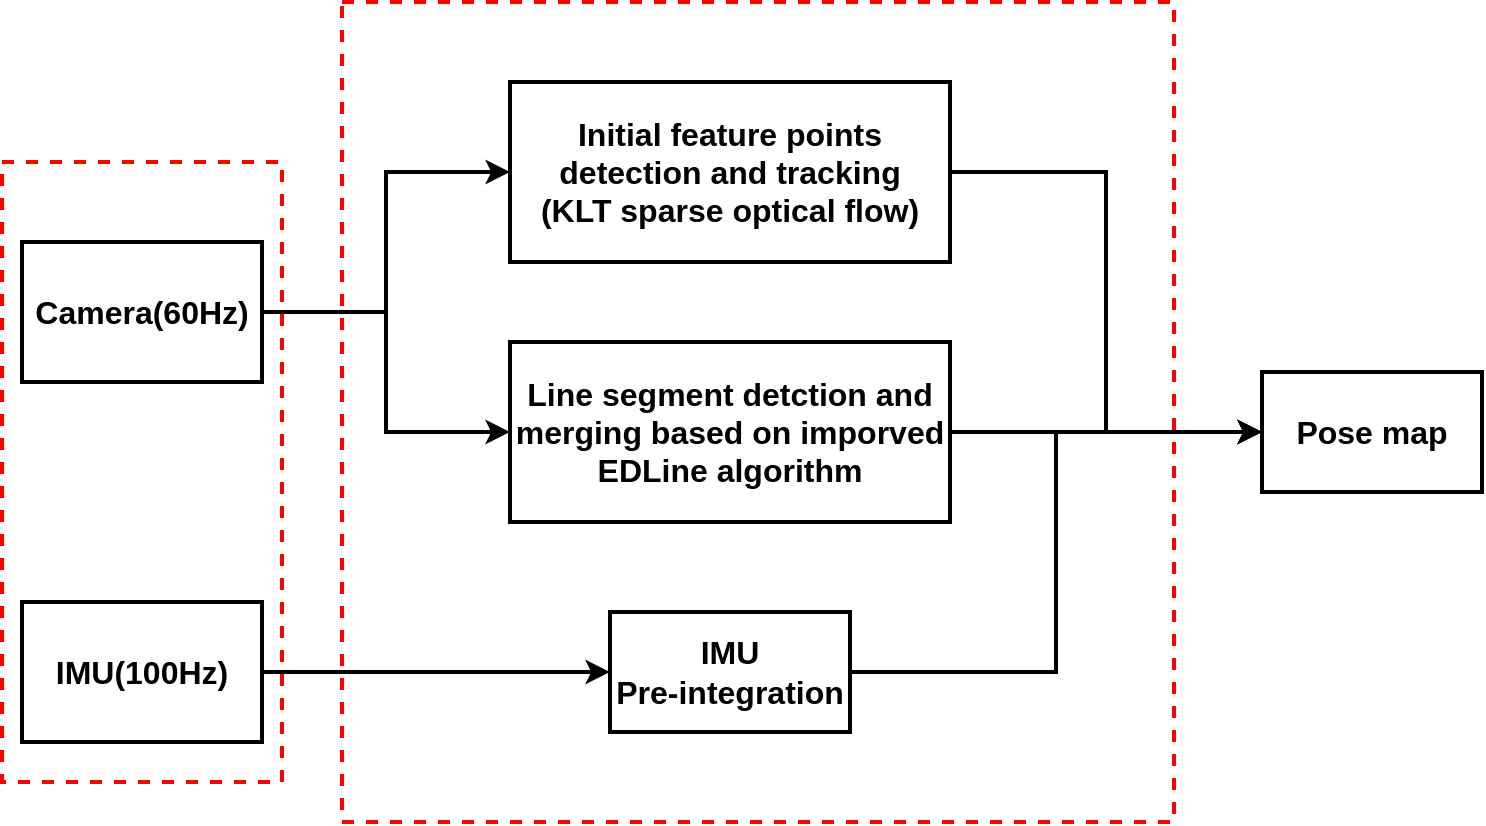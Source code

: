 <mxfile version="14.9.5" type="github">
  <diagram id="8i6xJ-SLC5uxjcjtr18_" name="Page-1">
    <mxGraphModel dx="1422" dy="762" grid="1" gridSize="10" guides="1" tooltips="1" connect="1" arrows="1" fold="1" page="1" pageScale="1" pageWidth="827" pageHeight="1169" math="0" shadow="0">
      <root>
        <mxCell id="0" />
        <mxCell id="1" parent="0" />
        <mxCell id="3IujC8vaHjT7PhUTica0-5" style="edgeStyle=orthogonalEdgeStyle;rounded=0;orthogonalLoop=1;jettySize=auto;html=1;exitX=1;exitY=0.5;exitDx=0;exitDy=0;entryX=0;entryY=0.5;entryDx=0;entryDy=0;fontSize=16;strokeWidth=2;fontStyle=1" edge="1" parent="1" source="3IujC8vaHjT7PhUTica0-1" target="3IujC8vaHjT7PhUTica0-4">
          <mxGeometry relative="1" as="geometry" />
        </mxCell>
        <mxCell id="3IujC8vaHjT7PhUTica0-11" style="edgeStyle=orthogonalEdgeStyle;rounded=0;orthogonalLoop=1;jettySize=auto;html=1;entryX=0;entryY=0.5;entryDx=0;entryDy=0;fontSize=16;strokeWidth=2;fontStyle=1" edge="1" parent="1" source="3IujC8vaHjT7PhUTica0-1" target="3IujC8vaHjT7PhUTica0-9">
          <mxGeometry relative="1" as="geometry" />
        </mxCell>
        <mxCell id="3IujC8vaHjT7PhUTica0-1" value="Camera(60Hz)" style="rounded=0;whiteSpace=wrap;html=1;fontSize=16;strokeWidth=2;fontStyle=1" vertex="1" parent="1">
          <mxGeometry x="60" y="160" width="120" height="70" as="geometry" />
        </mxCell>
        <mxCell id="3IujC8vaHjT7PhUTica0-18" style="edgeStyle=orthogonalEdgeStyle;rounded=0;orthogonalLoop=1;jettySize=auto;html=1;fontSize=16;strokeWidth=2;fontStyle=1" edge="1" parent="1" source="3IujC8vaHjT7PhUTica0-2" target="3IujC8vaHjT7PhUTica0-3">
          <mxGeometry relative="1" as="geometry" />
        </mxCell>
        <mxCell id="3IujC8vaHjT7PhUTica0-2" value="IMU(100Hz)" style="rounded=0;whiteSpace=wrap;html=1;fontSize=16;strokeWidth=2;fontStyle=1" vertex="1" parent="1">
          <mxGeometry x="60" y="340" width="120" height="70" as="geometry" />
        </mxCell>
        <mxCell id="3IujC8vaHjT7PhUTica0-17" style="edgeStyle=orthogonalEdgeStyle;rounded=0;orthogonalLoop=1;jettySize=auto;html=1;entryX=0;entryY=0.5;entryDx=0;entryDy=0;fontSize=16;strokeWidth=2;fontStyle=1" edge="1" parent="1" source="3IujC8vaHjT7PhUTica0-3" target="3IujC8vaHjT7PhUTica0-10">
          <mxGeometry relative="1" as="geometry" />
        </mxCell>
        <mxCell id="3IujC8vaHjT7PhUTica0-3" value="IMU&lt;br style=&quot;font-size: 16px;&quot;&gt;Pre-integration" style="rounded=0;whiteSpace=wrap;html=1;fontSize=16;strokeWidth=2;fontStyle=1" vertex="1" parent="1">
          <mxGeometry x="354" y="345" width="120" height="60" as="geometry" />
        </mxCell>
        <mxCell id="3IujC8vaHjT7PhUTica0-13" style="edgeStyle=orthogonalEdgeStyle;rounded=0;orthogonalLoop=1;jettySize=auto;html=1;entryX=0;entryY=0.5;entryDx=0;entryDy=0;fontSize=16;strokeWidth=2;fontStyle=1" edge="1" parent="1" source="3IujC8vaHjT7PhUTica0-4" target="3IujC8vaHjT7PhUTica0-10">
          <mxGeometry relative="1" as="geometry" />
        </mxCell>
        <mxCell id="3IujC8vaHjT7PhUTica0-4" value="Initial feature points detection and tracking&lt;br style=&quot;font-size: 16px;&quot;&gt;(KLT sparse optical flow)" style="rounded=0;whiteSpace=wrap;html=1;fontSize=16;strokeWidth=2;fontStyle=1" vertex="1" parent="1">
          <mxGeometry x="304" y="80" width="220" height="90" as="geometry" />
        </mxCell>
        <mxCell id="3IujC8vaHjT7PhUTica0-14" style="edgeStyle=orthogonalEdgeStyle;rounded=0;orthogonalLoop=1;jettySize=auto;html=1;fontSize=16;strokeWidth=2;entryX=0;entryY=0.5;entryDx=0;entryDy=0;fontStyle=1" edge="1" parent="1" source="3IujC8vaHjT7PhUTica0-9" target="3IujC8vaHjT7PhUTica0-10">
          <mxGeometry relative="1" as="geometry">
            <mxPoint x="670" y="280" as="targetPoint" />
          </mxGeometry>
        </mxCell>
        <mxCell id="3IujC8vaHjT7PhUTica0-9" value="Line segment detction and merging based on imporved EDLine algorithm" style="rounded=0;whiteSpace=wrap;html=1;fontSize=16;strokeWidth=2;fontStyle=1" vertex="1" parent="1">
          <mxGeometry x="304" y="210" width="220" height="90" as="geometry" />
        </mxCell>
        <mxCell id="3IujC8vaHjT7PhUTica0-10" value="Pose map" style="rounded=0;whiteSpace=wrap;html=1;fontSize=16;strokeWidth=2;fontStyle=1" vertex="1" parent="1">
          <mxGeometry x="680" y="225" width="110" height="60" as="geometry" />
        </mxCell>
        <mxCell id="3IujC8vaHjT7PhUTica0-12" value="" style="rounded=0;whiteSpace=wrap;html=1;fontSize=16;strokeWidth=2;dashed=1;fillColor=none;fontStyle=1;strokeColor=#FF0000;" vertex="1" parent="1">
          <mxGeometry x="50" y="120" width="140" height="310" as="geometry" />
        </mxCell>
        <mxCell id="3IujC8vaHjT7PhUTica0-19" value="" style="rounded=0;whiteSpace=wrap;html=1;fontSize=16;strokeWidth=2;dashed=1;fillColor=none;strokeColor=#FF0000;" vertex="1" parent="1">
          <mxGeometry x="220" y="40" width="416" height="410" as="geometry" />
        </mxCell>
      </root>
    </mxGraphModel>
  </diagram>
</mxfile>
